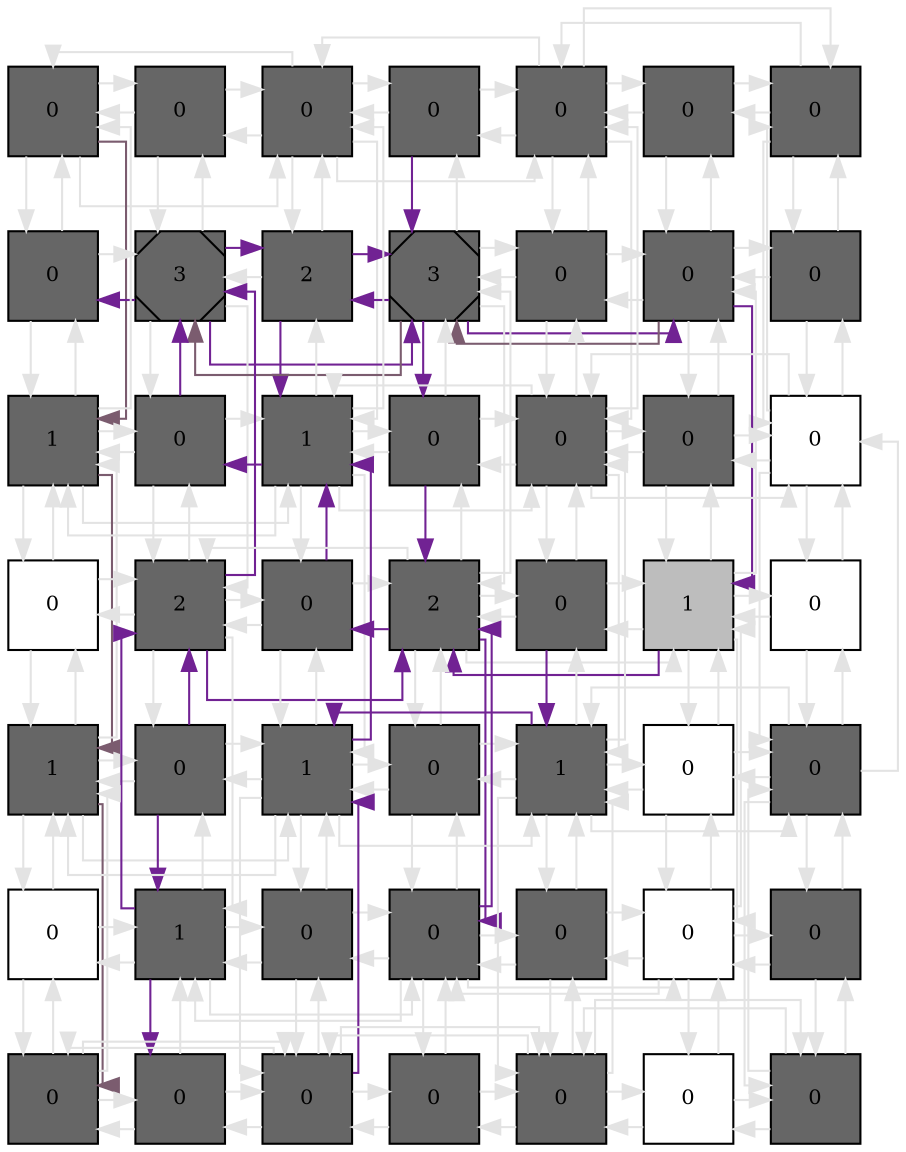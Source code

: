 digraph layout  {
rankdir=TB;
splines=ortho;
node [fixedsize=false, style=filled, width="0.6"];
edge [constraint=false];
0 [fillcolor="#666666", fontsize=10, label=0, shape=square, tooltip="name:  NIK ,\nin_degree: 4,\nout_degree: 4"];
1 [fillcolor="#666666", fontsize=10, label=0, shape=square, tooltip="name:  TRAF2 ,\nin_degree: 3,\nout_degree: 3"];
2 [fillcolor="#666666", fontsize=10, label=0, shape=square, tooltip="name:  RIP ,\nin_degree: 6,\nout_degree: 6"];
3 [fillcolor="#666666", fontsize=10, label=0, shape=square, tooltip="name:  Cas3_dummy ,\nin_degree: 3,\nout_degree: 3"];
4 [fillcolor="#666666", fontsize=10, label=0, shape=square, tooltip="name:  TRADD ,\nin_degree: 6,\nout_degree: 6"];
5 [fillcolor="#666666", fontsize=10, label=0, shape=square, tooltip="name:  TNFR1 ,\nin_degree: 3,\nout_degree: 3"];
6 [fillcolor="#666666", fontsize=10, label=0, shape=square, tooltip="name:  TNF ,\nin_degree: 4,\nout_degree: 4"];
7 [fillcolor="#666666", fontsize=10, label=0, shape=square, tooltip="name:  Cas7 ,\nin_degree: 3,\nout_degree: 3"];
8 [fillcolor="#666666", fontsize=10, label=3, shape=Msquare, tooltip="name:  IAP ,\nin_degree: 6,\nout_degree: 6"];
9 [fillcolor="#666666", fontsize=10, label=2, shape=square, tooltip="name:  Cas6 ,\nin_degree: 4,\nout_degree: 4"];
10 [fillcolor="#666666", fontsize=10, label=3, shape=Msquare, tooltip="name:  Cas3 ,\nin_degree: 7,\nout_degree: 7"];
11 [fillcolor="#666666", fontsize=10, label=0, shape=square, tooltip="name:  FADD ,\nin_degree: 4,\nout_degree: 4"];
12 [fillcolor="#666666", fontsize=10, label=0, shape=square, tooltip="name:  Cas8 ,\nin_degree: 6,\nout_degree: 6"];
13 [fillcolor="#666666", fontsize=10, label=0, shape=square, tooltip="name:  TNFR2 ,\nin_degree: 3,\nout_degree: 3"];
14 [fillcolor="#666666", fontsize=10, label=1, shape=square, tooltip="name:  Cas12 ,\nin_degree: 6,\nout_degree: 6"];
15 [fillcolor="#666666", fontsize=10, label=0, shape=square, tooltip="name:  APC ,\nin_degree: 4,\nout_degree: 4"];
16 [fillcolor="#666666", fontsize=10, label=1, shape=square, tooltip="name:  Cas9 ,\nin_degree: 8,\nout_degree: 8"];
17 [fillcolor="#666666", fontsize=10, label=0, shape=square, tooltip="name:  DNADamageEvent ,\nin_degree: 4,\nout_degree: 4"];
18 [fillcolor="#666666", fontsize=10, label=0, shape=square, tooltip="name:  TRAF ,\nin_degree: 8,\nout_degree: 8"];
19 [fillcolor="#666666", fontsize=10, label=0, shape=square, tooltip="name:  cFLIP ,\nin_degree: 4,\nout_degree: 4"];
20 [fillcolor="#FFFFFF", fontsize=10, label=0, shape=square, tooltip="name: None,\nin_degree: 6,\nout_degree: 6"];
21 [fillcolor="#FFFFFF", fontsize=10, label=0, shape=square, tooltip="name: None,\nin_degree: 3,\nout_degree: 3"];
22 [fillcolor="#666666", fontsize=10, label=2, shape=square, tooltip="name:  Mito ,\nin_degree: 7,\nout_degree: 7"];
23 [fillcolor="#666666", fontsize=10, label=0, shape=square, tooltip="name:  Apaf1 ,\nin_degree: 4,\nout_degree: 4"];
24 [fillcolor="#666666", fontsize=10, label=2, shape=square, tooltip="name:  BID ,\nin_degree: 8,\nout_degree: 8"];
25 [fillcolor="#666666", fontsize=10, label=0, shape=square, tooltip="name:  MEKK1 ,\nin_degree: 4,\nout_degree: 4"];
26 [fillcolor="#bdbdbd", fontsize=10, label=1, shape=square, tooltip="name: None,\nin_degree: 7,\nout_degree: 7"];
27 [fillcolor="#FFFFFF", fontsize=10, label=0, shape=square, tooltip="name: None,\nin_degree: 3,\nout_degree: 3"];
28 [fillcolor="#666666", fontsize=10, label=1, shape=square, tooltip="name:  IkB ,\nin_degree: 6,\nout_degree: 6"];
29 [fillcolor="#666666", fontsize=10, label=0, shape=square, tooltip="name:  NFkB ,\nin_degree: 4,\nout_degree: 4"];
30 [fillcolor="#666666", fontsize=10, label=1, shape=square, tooltip="name:  JNKK ,\nin_degree: 8,\nout_degree: 8"];
31 [fillcolor="#666666", fontsize=10, label=0, shape=square, tooltip="name:  JNK ,\nin_degree: 4,\nout_degree: 4"];
32 [fillcolor="#666666", fontsize=10, label=1, shape=square, tooltip="name:  PIP2 ,\nin_degree: 8,\nout_degree: 8"];
33 [fillcolor="#FFFFFF", fontsize=10, label=0, shape=square, tooltip="name: None,\nin_degree: 4,\nout_degree: 4"];
34 [fillcolor="#666666", fontsize=10, label=0, shape=square, tooltip="name:  GFR ,\nin_degree: 6,\nout_degree: 6"];
35 [fillcolor="#FFFFFF", fontsize=10, label=0, shape=square, tooltip="name: None,\nin_degree: 3,\nout_degree: 3"];
36 [fillcolor="#666666", fontsize=10, label=1, shape=square, tooltip="name:  BclX ,\nin_degree: 6,\nout_degree: 6"];
37 [fillcolor="#666666", fontsize=10, label=0, shape=square, tooltip="name:  BAD ,\nin_degree: 4,\nout_degree: 4"];
38 [fillcolor="#666666", fontsize=10, label=0, shape=square, tooltip="name:  p53 ,\nin_degree: 7,\nout_degree: 7"];
39 [fillcolor="#666666", fontsize=10, label=0, shape=square, tooltip="name:  PTEN ,\nin_degree: 4,\nout_degree: 4"];
40 [fillcolor="#FFFFFF", fontsize=10, label=0, shape=square, tooltip="name: None,\nin_degree: 6,\nout_degree: 6"];
41 [fillcolor="#666666", fontsize=10, label=0, shape=square, tooltip="name:  GF ,\nin_degree: 3,\nout_degree: 3"];
42 [fillcolor="#666666", fontsize=10, label=0, shape=square, tooltip="name:  IKK ,\nin_degree: 4,\nout_degree: 4"];
43 [fillcolor="#666666", fontsize=10, label=0, shape=square, tooltip="name:  A20 ,\nin_degree: 3,\nout_degree: 3"];
44 [fillcolor="#666666", fontsize=10, label=0, shape=square, tooltip="name:  AKT ,\nin_degree: 6,\nout_degree: 6"];
45 [fillcolor="#666666", fontsize=10, label=0, shape=square, tooltip="name:  Mdm2 ,\nin_degree: 3,\nout_degree: 3"];
46 [fillcolor="#666666", fontsize=10, label=0, shape=square, tooltip="name:  PIP3 ,\nin_degree: 6,\nout_degree: 6"];
47 [fillcolor="#FFFFFF", fontsize=10, label=0, shape=square, tooltip="name: None,\nin_degree: 3,\nout_degree: 3"];
48 [fillcolor="#666666", fontsize=10, label=0, shape=square, tooltip="name:  PI3K ,\nin_degree: 4,\nout_degree: 4"];
0 -> 1  [color=grey89, style="penwidth(0.1)", tooltip=" ", weight=1];
0 -> 7  [color=grey89, style="penwidth(0.1)", tooltip=" ", weight=1];
0 -> 14  [color="#7B5C6F", style="penwidth(0.1)", tooltip="0( NIK ) to 42( IKK )", weight=1];
0 -> 2  [color=grey89, style="penwidth(0.1)", tooltip=" ", weight=1];
1 -> 0  [color=grey89, style="penwidth(0.1)", tooltip=" ", weight=1];
1 -> 2  [color=grey89, style="penwidth(0.1)", tooltip=" ", weight=1];
1 -> 8  [color=grey89, style="penwidth(0.1)", tooltip=" ", weight=1];
2 -> 1  [color=grey89, style="penwidth(0.1)", tooltip=" ", weight=1];
2 -> 3  [color=grey89, style="penwidth(0.1)", tooltip=" ", weight=1];
2 -> 9  [color=grey89, style="penwidth(0.1)", tooltip=" ", weight=1];
2 -> 16  [color=grey89, style="penwidth(0.1)", tooltip=" ", weight=1];
2 -> 4  [color=grey89, style="penwidth(0.1)", tooltip=" ", weight=1];
2 -> 0  [color=grey89, style="penwidth(0.1)", tooltip=" ", weight=1];
3 -> 2  [color=grey89, style="penwidth(0.1)", tooltip=" ", weight=1];
3 -> 4  [color=grey89, style="penwidth(0.1)", tooltip=" ", weight=1];
3 -> 10  [color="#712293", style="penwidth(0.1)", tooltip="3( Cas3_dummy ) to 17( DNADamageEvent )", weight=1];
4 -> 3  [color=grey89, style="penwidth(0.1)", tooltip=" ", weight=1];
4 -> 5  [color=grey89, style="penwidth(0.1)", tooltip=" ", weight=1];
4 -> 11  [color=grey89, style="penwidth(0.1)", tooltip=" ", weight=1];
4 -> 18  [color=grey89, style="penwidth(0.1)", tooltip=" ", weight=1];
4 -> 6  [color=grey89, style="penwidth(0.1)", tooltip=" ", weight=1];
4 -> 2  [color=grey89, style="penwidth(0.1)", tooltip=" ", weight=1];
5 -> 4  [color=grey89, style="penwidth(0.1)", tooltip=" ", weight=1];
5 -> 6  [color=grey89, style="penwidth(0.1)", tooltip=" ", weight=1];
5 -> 12  [color=grey89, style="penwidth(0.1)", tooltip=" ", weight=1];
6 -> 5  [color=grey89, style="penwidth(0.1)", tooltip=" ", weight=1];
6 -> 13  [color=grey89, style="penwidth(0.1)", tooltip=" ", weight=1];
6 -> 20  [color=grey89, style="penwidth(0.1)", tooltip=" ", weight=1];
6 -> 4  [color=grey89, style="penwidth(0.1)", tooltip=" ", weight=1];
7 -> 0  [color=grey89, style="penwidth(0.1)", tooltip=" ", weight=1];
7 -> 8  [color=grey89, style="penwidth(0.1)", tooltip=" ", weight=1];
7 -> 14  [color=grey89, style="penwidth(0.1)", tooltip=" ", weight=1];
8 -> 1  [color=grey89, style="penwidth(0.1)", tooltip=" ", weight=1];
8 -> 7  [color="#712293", style="penwidth(0.1)", tooltip="15( APC ) to 7( Cas7 )", weight=1];
8 -> 9  [color="#712293", style="penwidth(0.1)", tooltip="8( IAP ) to 16( Cas9 )", weight=1];
8 -> 15  [color=grey89, style="penwidth(0.1)", tooltip=" ", weight=1];
8 -> 22  [color=grey89, style="penwidth(0.1)", tooltip=" ", weight=1];
8 -> 10  [color="#712293", style="penwidth(0.1)", tooltip="15( APC ) to 10( Cas3 )", weight=1];
9 -> 2  [color=grey89, style="penwidth(0.1)", tooltip=" ", weight=1];
9 -> 8  [color=grey89, style="penwidth(0.1)", tooltip=" ", weight=1];
9 -> 10  [color="#712293", style="penwidth(0.1)", tooltip="9( Cas6 ) to 12( Cas8 )", weight=1];
9 -> 16  [color="#712293", style="penwidth(0.1)", tooltip="10( Cas3 ) to 16( Cas9 )", weight=1];
10 -> 3  [color=grey89, style="penwidth(0.1)", tooltip=" ", weight=1];
10 -> 9  [color="#712293", style="penwidth(0.1)", tooltip="10( Cas3 ) to 16( Cas9 )", weight=1];
10 -> 11  [color=grey89, style="penwidth(0.1)", tooltip=" ", weight=1];
10 -> 17  [color="#712293", style="penwidth(0.1)", tooltip="3( Cas3_dummy ) to 17( DNADamageEvent )", weight=1];
10 -> 24  [color=grey89, style="penwidth(0.1)", tooltip=" ", weight=1];
10 -> 12  [color="#712293", style="penwidth(0.1)", tooltip="9( Cas6 ) to 12( Cas8 )", weight=1];
10 -> 8  [color="#7B5C6F", style="penwidth(0.1)", tooltip="12( Cas8 ) to 7( Cas7 )", weight=1];
11 -> 4  [color=grey89, style="penwidth(0.1)", tooltip=" ", weight=1];
11 -> 10  [color=grey89, style="penwidth(0.1)", tooltip=" ", weight=1];
11 -> 12  [color=grey89, style="penwidth(0.1)", tooltip=" ", weight=1];
11 -> 18  [color=grey89, style="penwidth(0.1)", tooltip=" ", weight=1];
12 -> 5  [color=grey89, style="penwidth(0.1)", tooltip=" ", weight=1];
12 -> 11  [color=grey89, style="penwidth(0.1)", tooltip=" ", weight=1];
12 -> 13  [color=grey89, style="penwidth(0.1)", tooltip=" ", weight=1];
12 -> 19  [color=grey89, style="penwidth(0.1)", tooltip=" ", weight=1];
12 -> 26  [color="#712293", style="penwidth(0.1)", tooltip="12( Cas8 ) to 24( BID )", weight=1];
12 -> 10  [color="#7B5C6F", style="penwidth(0.1)", tooltip="12( Cas8 ) to 7( Cas7 )", weight=1];
13 -> 6  [color=grey89, style="penwidth(0.1)", tooltip=" ", weight=1];
13 -> 12  [color=grey89, style="penwidth(0.1)", tooltip=" ", weight=1];
13 -> 20  [color=grey89, style="penwidth(0.1)", tooltip=" ", weight=1];
14 -> 7  [color=grey89, style="penwidth(0.1)", tooltip=" ", weight=1];
14 -> 15  [color=grey89, style="penwidth(0.1)", tooltip=" ", weight=1];
14 -> 21  [color=grey89, style="penwidth(0.1)", tooltip=" ", weight=1];
14 -> 28  [color="#7B5C6F", style="penwidth(0.1)", tooltip="0( NIK ) to 42( IKK )", weight=1];
14 -> 0  [color=grey89, style="penwidth(0.1)", tooltip=" ", weight=1];
14 -> 16  [color=grey89, style="penwidth(0.1)", tooltip=" ", weight=1];
15 -> 8  [color="#712293", style="penwidth(0.1)", tooltip="15( APC ) to 7( Cas7 )", weight=1];
15 -> 14  [color=grey89, style="penwidth(0.1)", tooltip=" ", weight=1];
15 -> 16  [color=grey89, style="penwidth(0.1)", tooltip=" ", weight=1];
15 -> 22  [color=grey89, style="penwidth(0.1)", tooltip=" ", weight=1];
16 -> 9  [color=grey89, style="penwidth(0.1)", tooltip=" ", weight=1];
16 -> 15  [color="#712293", style="penwidth(0.1)", tooltip="23( Apaf1 ) to 15( APC )", weight=1];
16 -> 17  [color=grey89, style="penwidth(0.1)", tooltip=" ", weight=1];
16 -> 23  [color=grey89, style="penwidth(0.1)", tooltip=" ", weight=1];
16 -> 30  [color=grey89, style="penwidth(0.1)", tooltip=" ", weight=1];
16 -> 2  [color=grey89, style="penwidth(0.1)", tooltip=" ", weight=1];
16 -> 18  [color=grey89, style="penwidth(0.1)", tooltip=" ", weight=1];
16 -> 14  [color=grey89, style="penwidth(0.1)", tooltip=" ", weight=1];
17 -> 10  [color=grey89, style="penwidth(0.1)", tooltip=" ", weight=1];
17 -> 16  [color=grey89, style="penwidth(0.1)", tooltip=" ", weight=1];
17 -> 18  [color=grey89, style="penwidth(0.1)", tooltip=" ", weight=1];
17 -> 24  [color="#712293", style="penwidth(0.1)", tooltip="17( DNADamageEvent ) to 38( p53 )", weight=1];
18 -> 11  [color=grey89, style="penwidth(0.1)", tooltip=" ", weight=1];
18 -> 17  [color=grey89, style="penwidth(0.1)", tooltip=" ", weight=1];
18 -> 19  [color=grey89, style="penwidth(0.1)", tooltip=" ", weight=1];
18 -> 25  [color=grey89, style="penwidth(0.1)", tooltip=" ", weight=1];
18 -> 32  [color=grey89, style="penwidth(0.1)", tooltip=" ", weight=1];
18 -> 4  [color=grey89, style="penwidth(0.1)", tooltip=" ", weight=1];
18 -> 20  [color=grey89, style="penwidth(0.1)", tooltip=" ", weight=1];
18 -> 16  [color=grey89, style="penwidth(0.1)", tooltip=" ", weight=1];
19 -> 12  [color=grey89, style="penwidth(0.1)", tooltip=" ", weight=1];
19 -> 18  [color=grey89, style="penwidth(0.1)", tooltip=" ", weight=1];
19 -> 20  [color=grey89, style="penwidth(0.1)", tooltip=" ", weight=1];
19 -> 26  [color=grey89, style="penwidth(0.1)", tooltip=" ", weight=1];
20 -> 13  [color=grey89, style="penwidth(0.1)", tooltip=" ", weight=1];
20 -> 19  [color=grey89, style="penwidth(0.1)", tooltip=" ", weight=1];
20 -> 27  [color=grey89, style="penwidth(0.1)", tooltip=" ", weight=1];
20 -> 34  [color=grey89, style="penwidth(0.1)", tooltip=" ", weight=1];
20 -> 6  [color=grey89, style="penwidth(0.1)", tooltip=" ", weight=1];
20 -> 18  [color=grey89, style="penwidth(0.1)", tooltip=" ", weight=1];
21 -> 14  [color=grey89, style="penwidth(0.1)", tooltip=" ", weight=1];
21 -> 22  [color=grey89, style="penwidth(0.1)", tooltip=" ", weight=1];
21 -> 28  [color=grey89, style="penwidth(0.1)", tooltip=" ", weight=1];
22 -> 15  [color=grey89, style="penwidth(0.1)", tooltip=" ", weight=1];
22 -> 21  [color=grey89, style="penwidth(0.1)", tooltip=" ", weight=1];
22 -> 23  [color=grey89, style="penwidth(0.1)", tooltip=" ", weight=1];
22 -> 29  [color=grey89, style="penwidth(0.1)", tooltip=" ", weight=1];
22 -> 36  [color=grey89, style="penwidth(0.1)", tooltip=" ", weight=1];
22 -> 8  [color="#712293", style="penwidth(0.1)", tooltip="29( NFkB ) to 8( IAP )", weight=1];
22 -> 24  [color="#712293", style="penwidth(0.1)", tooltip="36( BclX ) to 24( BID )", weight=1];
23 -> 16  [color="#712293", style="penwidth(0.1)", tooltip="23( Apaf1 ) to 15( APC )", weight=1];
23 -> 22  [color=grey89, style="penwidth(0.1)", tooltip=" ", weight=1];
23 -> 24  [color=grey89, style="penwidth(0.1)", tooltip=" ", weight=1];
23 -> 30  [color=grey89, style="penwidth(0.1)", tooltip=" ", weight=1];
24 -> 17  [color=grey89, style="penwidth(0.1)", tooltip=" ", weight=1];
24 -> 23  [color="#712293", style="penwidth(0.1)", tooltip="38( p53 ) to 23( Apaf1 )", weight=1];
24 -> 25  [color=grey89, style="penwidth(0.1)", tooltip=" ", weight=1];
24 -> 31  [color=grey89, style="penwidth(0.1)", tooltip=" ", weight=1];
24 -> 38  [color="#712293", style="penwidth(0.1)", tooltip="17( DNADamageEvent ) to 38( p53 )", weight=1];
24 -> 10  [color=grey89, style="penwidth(0.1)", tooltip=" ", weight=1];
24 -> 26  [color=grey89, style="penwidth(0.1)", tooltip=" ", weight=1];
24 -> 22  [color=grey89, style="penwidth(0.1)", tooltip=" ", weight=1];
25 -> 18  [color=grey89, style="penwidth(0.1)", tooltip=" ", weight=1];
25 -> 24  [color=grey89, style="penwidth(0.1)", tooltip=" ", weight=1];
25 -> 26  [color=grey89, style="penwidth(0.1)", tooltip=" ", weight=1];
25 -> 32  [color="#712293", style="penwidth(0.1)", tooltip="25( MEKK1 ) to 30( JNKK )", weight=1];
26 -> 19  [color=grey89, style="penwidth(0.1)", tooltip=" ", weight=1];
26 -> 25  [color=grey89, style="penwidth(0.1)", tooltip=" ", weight=1];
26 -> 27  [color=grey89, style="penwidth(0.1)", tooltip=" ", weight=1];
26 -> 33  [color=grey89, style="penwidth(0.1)", tooltip=" ", weight=1];
26 -> 40  [color=grey89, style="penwidth(0.1)", tooltip=" ", weight=1];
26 -> 12  [color=grey89, style="penwidth(0.1)", tooltip=" ", weight=1];
26 -> 24  [color="#712293", style="penwidth(0.1)", tooltip="12( Cas8 ) to 24( BID )", weight=1];
27 -> 20  [color=grey89, style="penwidth(0.1)", tooltip=" ", weight=1];
27 -> 26  [color=grey89, style="penwidth(0.1)", tooltip=" ", weight=1];
27 -> 34  [color=grey89, style="penwidth(0.1)", tooltip=" ", weight=1];
28 -> 21  [color=grey89, style="penwidth(0.1)", tooltip=" ", weight=1];
28 -> 29  [color=grey89, style="penwidth(0.1)", tooltip=" ", weight=1];
28 -> 35  [color=grey89, style="penwidth(0.1)", tooltip=" ", weight=1];
28 -> 42  [color="#7B5C6F", style="penwidth(0.1)", tooltip="0( NIK ) to 42( IKK )", weight=1];
28 -> 14  [color=grey89, style="penwidth(0.1)", tooltip=" ", weight=1];
28 -> 30  [color=grey89, style="penwidth(0.1)", tooltip=" ", weight=1];
29 -> 22  [color="#712293", style="penwidth(0.1)", tooltip="29( NFkB ) to 8( IAP )", weight=1];
29 -> 28  [color=grey89, style="penwidth(0.1)", tooltip=" ", weight=1];
29 -> 30  [color=grey89, style="penwidth(0.1)", tooltip=" ", weight=1];
29 -> 36  [color="#712293", style="penwidth(0.1)", tooltip="29( NFkB ) to 43( A20 )", weight=1];
30 -> 23  [color=grey89, style="penwidth(0.1)", tooltip=" ", weight=1];
30 -> 29  [color=grey89, style="penwidth(0.1)", tooltip=" ", weight=1];
30 -> 31  [color=grey89, style="penwidth(0.1)", tooltip=" ", weight=1];
30 -> 37  [color=grey89, style="penwidth(0.1)", tooltip=" ", weight=1];
30 -> 44  [color=grey89, style="penwidth(0.1)", tooltip=" ", weight=1];
30 -> 16  [color="#712293", style="penwidth(0.1)", tooltip="44( AKT ) to 16( Cas9 )", weight=1];
30 -> 32  [color=grey89, style="penwidth(0.1)", tooltip=" ", weight=1];
30 -> 28  [color=grey89, style="penwidth(0.1)", tooltip=" ", weight=1];
31 -> 24  [color=grey89, style="penwidth(0.1)", tooltip=" ", weight=1];
31 -> 30  [color=grey89, style="penwidth(0.1)", tooltip=" ", weight=1];
31 -> 32  [color=grey89, style="penwidth(0.1)", tooltip=" ", weight=1];
31 -> 38  [color=grey89, style="penwidth(0.1)", tooltip=" ", weight=1];
32 -> 25  [color=grey89, style="penwidth(0.1)", tooltip=" ", weight=1];
32 -> 31  [color=grey89, style="penwidth(0.1)", tooltip=" ", weight=1];
32 -> 33  [color=grey89, style="penwidth(0.1)", tooltip=" ", weight=1];
32 -> 39  [color=grey89, style="penwidth(0.1)", tooltip=" ", weight=1];
32 -> 46  [color=grey89, style="penwidth(0.1)", tooltip=" ", weight=1];
32 -> 18  [color=grey89, style="penwidth(0.1)", tooltip=" ", weight=1];
32 -> 34  [color=grey89, style="penwidth(0.1)", tooltip=" ", weight=1];
32 -> 30  [color="#712293", style="penwidth(0.1)", tooltip="25( MEKK1 ) to 30( JNKK )", weight=1];
33 -> 26  [color=grey89, style="penwidth(0.1)", tooltip=" ", weight=1];
33 -> 32  [color=grey89, style="penwidth(0.1)", tooltip=" ", weight=1];
33 -> 34  [color=grey89, style="penwidth(0.1)", tooltip=" ", weight=1];
33 -> 40  [color=grey89, style="penwidth(0.1)", tooltip=" ", weight=1];
34 -> 27  [color=grey89, style="penwidth(0.1)", tooltip=" ", weight=1];
34 -> 33  [color=grey89, style="penwidth(0.1)", tooltip=" ", weight=1];
34 -> 41  [color=grey89, style="penwidth(0.1)", tooltip=" ", weight=1];
34 -> 48  [color=grey89, style="penwidth(0.1)", tooltip=" ", weight=1];
34 -> 20  [color=grey89, style="penwidth(0.1)", tooltip=" ", weight=1];
34 -> 32  [color=grey89, style="penwidth(0.1)", tooltip=" ", weight=1];
35 -> 28  [color=grey89, style="penwidth(0.1)", tooltip=" ", weight=1];
35 -> 36  [color=grey89, style="penwidth(0.1)", tooltip=" ", weight=1];
35 -> 42  [color=grey89, style="penwidth(0.1)", tooltip=" ", weight=1];
36 -> 29  [color=grey89, style="penwidth(0.1)", tooltip=" ", weight=1];
36 -> 35  [color=grey89, style="penwidth(0.1)", tooltip=" ", weight=1];
36 -> 37  [color=grey89, style="penwidth(0.1)", tooltip=" ", weight=1];
36 -> 43  [color="#712293", style="penwidth(0.1)", tooltip="29( NFkB ) to 43( A20 )", weight=1];
36 -> 22  [color="#712293", style="penwidth(0.1)", tooltip="36( BclX ) to 24( BID )", weight=1];
36 -> 38  [color=grey89, style="penwidth(0.1)", tooltip=" ", weight=1];
37 -> 30  [color=grey89, style="penwidth(0.1)", tooltip=" ", weight=1];
37 -> 36  [color=grey89, style="penwidth(0.1)", tooltip=" ", weight=1];
37 -> 38  [color=grey89, style="penwidth(0.1)", tooltip=" ", weight=1];
37 -> 44  [color=grey89, style="penwidth(0.1)", tooltip=" ", weight=1];
38 -> 31  [color=grey89, style="penwidth(0.1)", tooltip=" ", weight=1];
38 -> 37  [color=grey89, style="penwidth(0.1)", tooltip=" ", weight=1];
38 -> 39  [color=grey89, style="penwidth(0.1)", tooltip=" ", weight=1];
38 -> 45  [color=grey89, style="penwidth(0.1)", tooltip=" ", weight=1];
38 -> 24  [color="#712293", style="penwidth(0.1)", tooltip="38( p53 ) to 23( Apaf1 )", weight=1];
38 -> 40  [color=grey89, style="penwidth(0.1)", tooltip=" ", weight=1];
38 -> 36  [color=grey89, style="penwidth(0.1)", tooltip=" ", weight=1];
39 -> 32  [color=grey89, style="penwidth(0.1)", tooltip=" ", weight=1];
39 -> 38  [color=grey89, style="penwidth(0.1)", tooltip=" ", weight=1];
39 -> 40  [color=grey89, style="penwidth(0.1)", tooltip=" ", weight=1];
39 -> 46  [color=grey89, style="penwidth(0.1)", tooltip=" ", weight=1];
40 -> 33  [color=grey89, style="penwidth(0.1)", tooltip=" ", weight=1];
40 -> 39  [color=grey89, style="penwidth(0.1)", tooltip=" ", weight=1];
40 -> 41  [color=grey89, style="penwidth(0.1)", tooltip=" ", weight=1];
40 -> 47  [color=grey89, style="penwidth(0.1)", tooltip=" ", weight=1];
40 -> 26  [color=grey89, style="penwidth(0.1)", tooltip=" ", weight=1];
40 -> 38  [color=grey89, style="penwidth(0.1)", tooltip=" ", weight=1];
41 -> 34  [color=grey89, style="penwidth(0.1)", tooltip=" ", weight=1];
41 -> 40  [color=grey89, style="penwidth(0.1)", tooltip=" ", weight=1];
41 -> 48  [color=grey89, style="penwidth(0.1)", tooltip=" ", weight=1];
42 -> 35  [color=grey89, style="penwidth(0.1)", tooltip=" ", weight=1];
42 -> 43  [color=grey89, style="penwidth(0.1)", tooltip=" ", weight=1];
42 -> 28  [color=grey89, style="penwidth(0.1)", tooltip=" ", weight=1];
42 -> 44  [color=grey89, style="penwidth(0.1)", tooltip=" ", weight=1];
43 -> 36  [color=grey89, style="penwidth(0.1)", tooltip=" ", weight=1];
43 -> 42  [color=grey89, style="penwidth(0.1)", tooltip=" ", weight=1];
43 -> 44  [color=grey89, style="penwidth(0.1)", tooltip=" ", weight=1];
44 -> 37  [color=grey89, style="penwidth(0.1)", tooltip=" ", weight=1];
44 -> 43  [color=grey89, style="penwidth(0.1)", tooltip=" ", weight=1];
44 -> 45  [color=grey89, style="penwidth(0.1)", tooltip=" ", weight=1];
44 -> 30  [color="#712293", style="penwidth(0.1)", tooltip="44( AKT ) to 16( Cas9 )", weight=1];
44 -> 46  [color=grey89, style="penwidth(0.1)", tooltip=" ", weight=1];
44 -> 42  [color=grey89, style="penwidth(0.1)", tooltip=" ", weight=1];
45 -> 38  [color=grey89, style="penwidth(0.1)", tooltip=" ", weight=1];
45 -> 44  [color=grey89, style="penwidth(0.1)", tooltip=" ", weight=1];
45 -> 46  [color=grey89, style="penwidth(0.1)", tooltip=" ", weight=1];
46 -> 39  [color=grey89, style="penwidth(0.1)", tooltip=" ", weight=1];
46 -> 45  [color=grey89, style="penwidth(0.1)", tooltip=" ", weight=1];
46 -> 47  [color=grey89, style="penwidth(0.1)", tooltip=" ", weight=1];
46 -> 32  [color=grey89, style="penwidth(0.1)", tooltip=" ", weight=1];
46 -> 48  [color=grey89, style="penwidth(0.1)", tooltip=" ", weight=1];
46 -> 44  [color=grey89, style="penwidth(0.1)", tooltip=" ", weight=1];
47 -> 40  [color=grey89, style="penwidth(0.1)", tooltip=" ", weight=1];
47 -> 46  [color=grey89, style="penwidth(0.1)", tooltip=" ", weight=1];
47 -> 48  [color=grey89, style="penwidth(0.1)", tooltip=" ", weight=1];
48 -> 41  [color=grey89, style="penwidth(0.1)", tooltip=" ", weight=1];
48 -> 47  [color=grey89, style="penwidth(0.1)", tooltip=" ", weight=1];
48 -> 34  [color=grey89, style="penwidth(0.1)", tooltip=" ", weight=1];
48 -> 46  [color=grey89, style="penwidth(0.1)", tooltip=" ", weight=1];
edge [constraint=true, style=invis];

0 -> 7 -> 14 -> 21 -> 28 -> 35 -> 42;
1 -> 8 -> 15 -> 22 -> 29 -> 36 -> 43;
2 -> 9 -> 16 -> 23 -> 30 -> 37 -> 44;
3 -> 10 -> 17 -> 24 -> 31 -> 38 -> 45;
4 -> 11 -> 18 -> 25 -> 32 -> 39 -> 46;
5 -> 12 -> 19 -> 26 -> 33 -> 40 -> 47;
6 -> 13 -> 20 -> 27 -> 34 -> 41 -> 48;
rank = same {0 -> 1 -> 2 -> 3 -> 4 -> 5 -> 6};
rank = same {7 -> 8 -> 9 -> 10 -> 11 -> 12 -> 13};
rank = same {14 -> 15 -> 16 -> 17 -> 18 -> 19 -> 20};
rank = same {21 -> 22 -> 23 -> 24 -> 25 -> 26 -> 27};
rank = same {28 -> 29 -> 30 -> 31 -> 32 -> 33 -> 34};
rank = same {35 -> 36 -> 37 -> 38 -> 39 -> 40 -> 41};
rank = same {42 -> 43 -> 44 -> 45 -> 46 -> 47 -> 48};
}